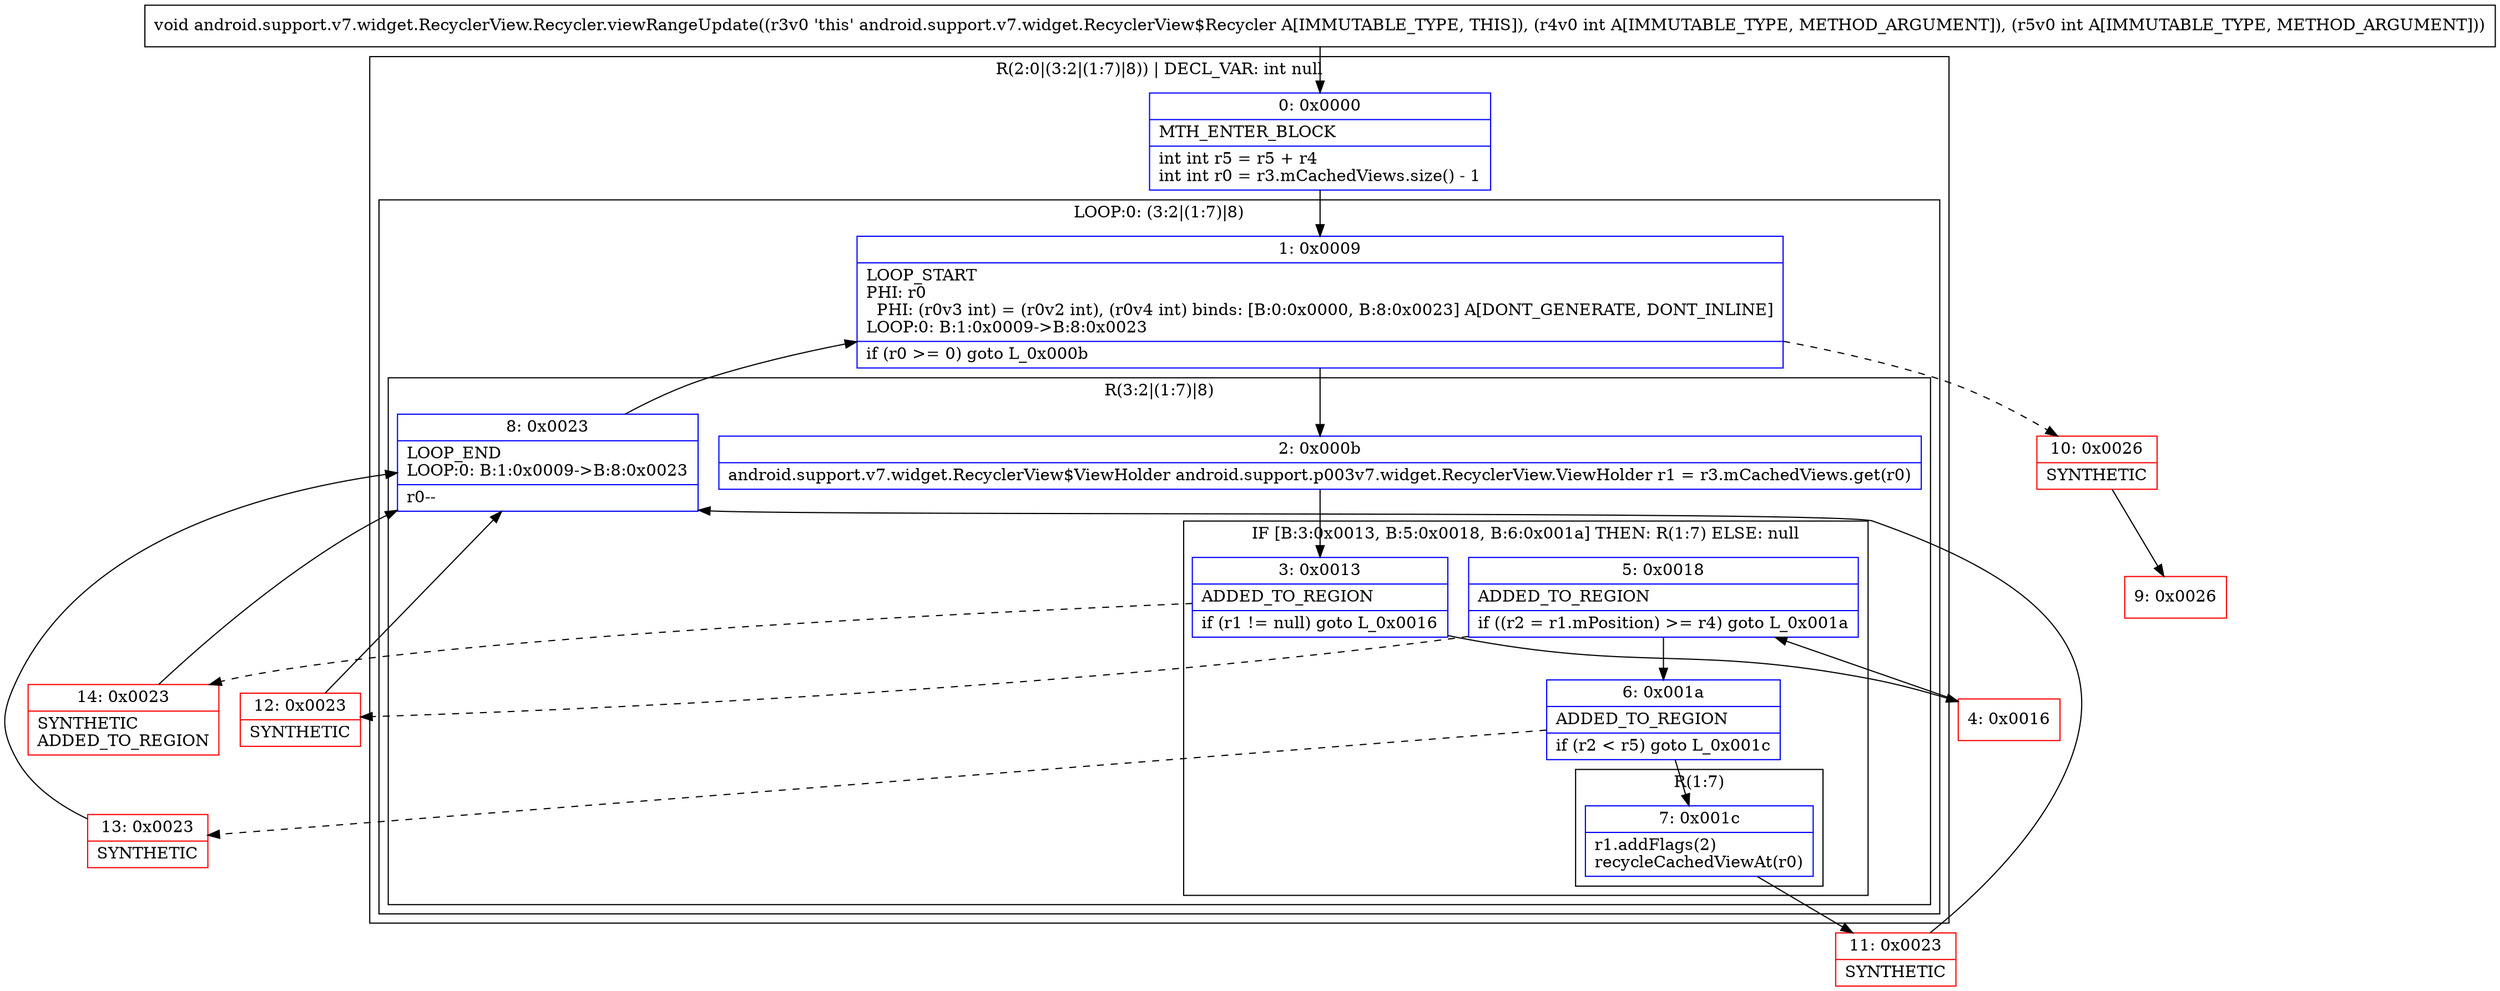 digraph "CFG forandroid.support.v7.widget.RecyclerView.Recycler.viewRangeUpdate(II)V" {
subgraph cluster_Region_58964327 {
label = "R(2:0|(3:2|(1:7)|8)) | DECL_VAR: int null\l";
node [shape=record,color=blue];
Node_0 [shape=record,label="{0\:\ 0x0000|MTH_ENTER_BLOCK\l|int int r5 = r5 + r4\lint int r0 = r3.mCachedViews.size() \- 1\l}"];
subgraph cluster_LoopRegion_385327072 {
label = "LOOP:0: (3:2|(1:7)|8)";
node [shape=record,color=blue];
Node_1 [shape=record,label="{1\:\ 0x0009|LOOP_START\lPHI: r0 \l  PHI: (r0v3 int) = (r0v2 int), (r0v4 int) binds: [B:0:0x0000, B:8:0x0023] A[DONT_GENERATE, DONT_INLINE]\lLOOP:0: B:1:0x0009\-\>B:8:0x0023\l|if (r0 \>= 0) goto L_0x000b\l}"];
subgraph cluster_Region_2055212657 {
label = "R(3:2|(1:7)|8)";
node [shape=record,color=blue];
Node_2 [shape=record,label="{2\:\ 0x000b|android.support.v7.widget.RecyclerView$ViewHolder android.support.p003v7.widget.RecyclerView.ViewHolder r1 = r3.mCachedViews.get(r0)\l}"];
subgraph cluster_IfRegion_506397354 {
label = "IF [B:3:0x0013, B:5:0x0018, B:6:0x001a] THEN: R(1:7) ELSE: null";
node [shape=record,color=blue];
Node_3 [shape=record,label="{3\:\ 0x0013|ADDED_TO_REGION\l|if (r1 != null) goto L_0x0016\l}"];
Node_5 [shape=record,label="{5\:\ 0x0018|ADDED_TO_REGION\l|if ((r2 = r1.mPosition) \>= r4) goto L_0x001a\l}"];
Node_6 [shape=record,label="{6\:\ 0x001a|ADDED_TO_REGION\l|if (r2 \< r5) goto L_0x001c\l}"];
subgraph cluster_Region_1683409095 {
label = "R(1:7)";
node [shape=record,color=blue];
Node_7 [shape=record,label="{7\:\ 0x001c|r1.addFlags(2)\lrecycleCachedViewAt(r0)\l}"];
}
}
Node_8 [shape=record,label="{8\:\ 0x0023|LOOP_END\lLOOP:0: B:1:0x0009\-\>B:8:0x0023\l|r0\-\-\l}"];
}
}
}
Node_4 [shape=record,color=red,label="{4\:\ 0x0016}"];
Node_9 [shape=record,color=red,label="{9\:\ 0x0026}"];
Node_10 [shape=record,color=red,label="{10\:\ 0x0026|SYNTHETIC\l}"];
Node_11 [shape=record,color=red,label="{11\:\ 0x0023|SYNTHETIC\l}"];
Node_12 [shape=record,color=red,label="{12\:\ 0x0023|SYNTHETIC\l}"];
Node_13 [shape=record,color=red,label="{13\:\ 0x0023|SYNTHETIC\l}"];
Node_14 [shape=record,color=red,label="{14\:\ 0x0023|SYNTHETIC\lADDED_TO_REGION\l}"];
MethodNode[shape=record,label="{void android.support.v7.widget.RecyclerView.Recycler.viewRangeUpdate((r3v0 'this' android.support.v7.widget.RecyclerView$Recycler A[IMMUTABLE_TYPE, THIS]), (r4v0 int A[IMMUTABLE_TYPE, METHOD_ARGUMENT]), (r5v0 int A[IMMUTABLE_TYPE, METHOD_ARGUMENT])) }"];
MethodNode -> Node_0;
Node_0 -> Node_1;
Node_1 -> Node_2;
Node_1 -> Node_10[style=dashed];
Node_2 -> Node_3;
Node_3 -> Node_4;
Node_3 -> Node_14[style=dashed];
Node_5 -> Node_6;
Node_5 -> Node_12[style=dashed];
Node_6 -> Node_7;
Node_6 -> Node_13[style=dashed];
Node_7 -> Node_11;
Node_8 -> Node_1;
Node_4 -> Node_5;
Node_10 -> Node_9;
Node_11 -> Node_8;
Node_12 -> Node_8;
Node_13 -> Node_8;
Node_14 -> Node_8;
}

